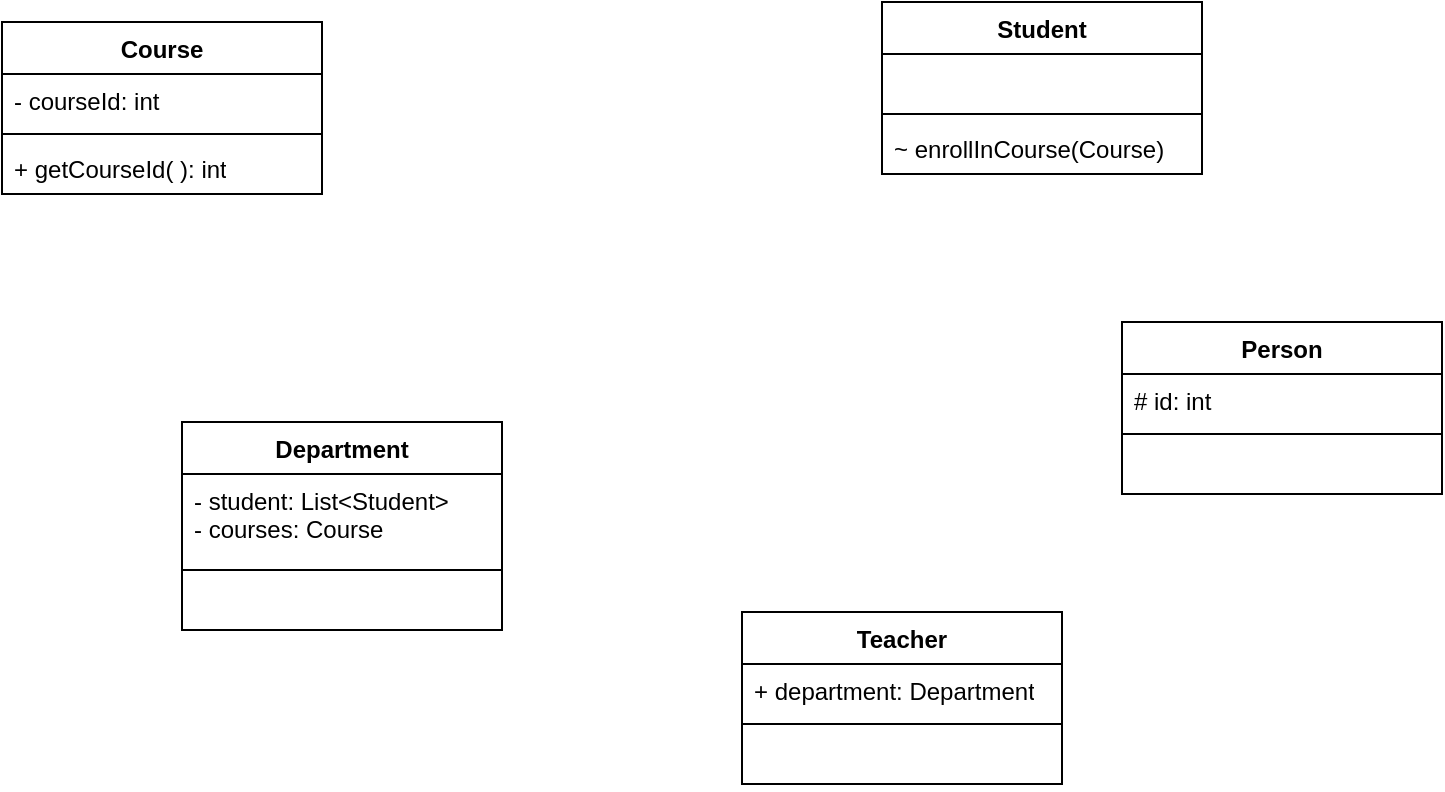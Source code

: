 <mxfile version="22.0.2" type="device">
  <diagram id="C5RBs43oDa-KdzZeNtuy" name="Page-1">
    <mxGraphModel dx="890" dy="423" grid="1" gridSize="10" guides="1" tooltips="1" connect="1" arrows="1" fold="1" page="1" pageScale="1" pageWidth="827" pageHeight="1169" math="0" shadow="0">
      <root>
        <mxCell id="WIyWlLk6GJQsqaUBKTNV-0" />
        <mxCell id="WIyWlLk6GJQsqaUBKTNV-1" parent="WIyWlLk6GJQsqaUBKTNV-0" />
        <mxCell id="ksozeIq-S2OwqsCbrZ-T-48" value="Course" style="swimlane;fontStyle=1;align=center;verticalAlign=top;childLayout=stackLayout;horizontal=1;startSize=26;horizontalStack=0;resizeParent=1;resizeParentMax=0;resizeLast=0;collapsible=1;marginBottom=0;whiteSpace=wrap;html=1;" vertex="1" parent="WIyWlLk6GJQsqaUBKTNV-1">
          <mxGeometry x="60" y="290" width="160" height="86" as="geometry" />
        </mxCell>
        <mxCell id="ksozeIq-S2OwqsCbrZ-T-49" value="- courseId&lt;span style=&quot;background-color: initial;&quot;&gt;: int&lt;/span&gt;" style="text;strokeColor=none;fillColor=none;align=left;verticalAlign=top;spacingLeft=4;spacingRight=4;overflow=hidden;rotatable=0;points=[[0,0.5],[1,0.5]];portConstraint=eastwest;whiteSpace=wrap;html=1;" vertex="1" parent="ksozeIq-S2OwqsCbrZ-T-48">
          <mxGeometry y="26" width="160" height="26" as="geometry" />
        </mxCell>
        <mxCell id="ksozeIq-S2OwqsCbrZ-T-50" value="" style="line;strokeWidth=1;fillColor=none;align=left;verticalAlign=middle;spacingTop=-1;spacingLeft=3;spacingRight=3;rotatable=0;labelPosition=right;points=[];portConstraint=eastwest;strokeColor=inherit;" vertex="1" parent="ksozeIq-S2OwqsCbrZ-T-48">
          <mxGeometry y="52" width="160" height="8" as="geometry" />
        </mxCell>
        <mxCell id="ksozeIq-S2OwqsCbrZ-T-51" value="+&amp;nbsp;getCourseId&lt;span style=&quot;background-color: initial;&quot;&gt;( ): int&lt;/span&gt;" style="text;strokeColor=none;fillColor=none;align=left;verticalAlign=top;spacingLeft=4;spacingRight=4;overflow=hidden;rotatable=0;points=[[0,0.5],[1,0.5]];portConstraint=eastwest;whiteSpace=wrap;html=1;" vertex="1" parent="ksozeIq-S2OwqsCbrZ-T-48">
          <mxGeometry y="60" width="160" height="26" as="geometry" />
        </mxCell>
        <mxCell id="ksozeIq-S2OwqsCbrZ-T-60" value="Student" style="swimlane;fontStyle=1;align=center;verticalAlign=top;childLayout=stackLayout;horizontal=1;startSize=26;horizontalStack=0;resizeParent=1;resizeParentMax=0;resizeLast=0;collapsible=1;marginBottom=0;whiteSpace=wrap;html=1;" vertex="1" parent="WIyWlLk6GJQsqaUBKTNV-1">
          <mxGeometry x="500" y="280" width="160" height="86" as="geometry" />
        </mxCell>
        <mxCell id="ksozeIq-S2OwqsCbrZ-T-61" value="&amp;nbsp;&amp;nbsp;" style="text;strokeColor=none;fillColor=none;align=left;verticalAlign=top;spacingLeft=4;spacingRight=4;overflow=hidden;rotatable=0;points=[[0,0.5],[1,0.5]];portConstraint=eastwest;whiteSpace=wrap;html=1;" vertex="1" parent="ksozeIq-S2OwqsCbrZ-T-60">
          <mxGeometry y="26" width="160" height="26" as="geometry" />
        </mxCell>
        <mxCell id="ksozeIq-S2OwqsCbrZ-T-62" value="" style="line;strokeWidth=1;fillColor=none;align=left;verticalAlign=middle;spacingTop=-1;spacingLeft=3;spacingRight=3;rotatable=0;labelPosition=right;points=[];portConstraint=eastwest;strokeColor=inherit;" vertex="1" parent="ksozeIq-S2OwqsCbrZ-T-60">
          <mxGeometry y="52" width="160" height="8" as="geometry" />
        </mxCell>
        <mxCell id="ksozeIq-S2OwqsCbrZ-T-63" value="~ enrollInCourse(Course)" style="text;strokeColor=none;fillColor=none;align=left;verticalAlign=top;spacingLeft=4;spacingRight=4;overflow=hidden;rotatable=0;points=[[0,0.5],[1,0.5]];portConstraint=eastwest;whiteSpace=wrap;html=1;" vertex="1" parent="ksozeIq-S2OwqsCbrZ-T-60">
          <mxGeometry y="60" width="160" height="26" as="geometry" />
        </mxCell>
        <mxCell id="ksozeIq-S2OwqsCbrZ-T-64" value="Person" style="swimlane;fontStyle=1;align=center;verticalAlign=top;childLayout=stackLayout;horizontal=1;startSize=26;horizontalStack=0;resizeParent=1;resizeParentMax=0;resizeLast=0;collapsible=1;marginBottom=0;whiteSpace=wrap;html=1;" vertex="1" parent="WIyWlLk6GJQsqaUBKTNV-1">
          <mxGeometry x="620" y="440" width="160" height="86" as="geometry" />
        </mxCell>
        <mxCell id="ksozeIq-S2OwqsCbrZ-T-65" value="# id: int" style="text;strokeColor=none;fillColor=none;align=left;verticalAlign=top;spacingLeft=4;spacingRight=4;overflow=hidden;rotatable=0;points=[[0,0.5],[1,0.5]];portConstraint=eastwest;whiteSpace=wrap;html=1;" vertex="1" parent="ksozeIq-S2OwqsCbrZ-T-64">
          <mxGeometry y="26" width="160" height="26" as="geometry" />
        </mxCell>
        <mxCell id="ksozeIq-S2OwqsCbrZ-T-66" value="" style="line;strokeWidth=1;fillColor=none;align=left;verticalAlign=middle;spacingTop=-1;spacingLeft=3;spacingRight=3;rotatable=0;labelPosition=right;points=[];portConstraint=eastwest;strokeColor=inherit;" vertex="1" parent="ksozeIq-S2OwqsCbrZ-T-64">
          <mxGeometry y="52" width="160" height="8" as="geometry" />
        </mxCell>
        <mxCell id="ksozeIq-S2OwqsCbrZ-T-67" value="&amp;nbsp;&amp;nbsp;" style="text;strokeColor=none;fillColor=none;align=left;verticalAlign=top;spacingLeft=4;spacingRight=4;overflow=hidden;rotatable=0;points=[[0,0.5],[1,0.5]];portConstraint=eastwest;whiteSpace=wrap;html=1;" vertex="1" parent="ksozeIq-S2OwqsCbrZ-T-64">
          <mxGeometry y="60" width="160" height="26" as="geometry" />
        </mxCell>
        <mxCell id="ksozeIq-S2OwqsCbrZ-T-68" value="Department" style="swimlane;fontStyle=1;align=center;verticalAlign=top;childLayout=stackLayout;horizontal=1;startSize=26;horizontalStack=0;resizeParent=1;resizeParentMax=0;resizeLast=0;collapsible=1;marginBottom=0;whiteSpace=wrap;html=1;" vertex="1" parent="WIyWlLk6GJQsqaUBKTNV-1">
          <mxGeometry x="150" y="490" width="160" height="104" as="geometry" />
        </mxCell>
        <mxCell id="ksozeIq-S2OwqsCbrZ-T-69" value="- student: List&amp;lt;Student&amp;gt;&lt;br&gt;- courses: Course" style="text;strokeColor=none;fillColor=none;align=left;verticalAlign=top;spacingLeft=4;spacingRight=4;overflow=hidden;rotatable=0;points=[[0,0.5],[1,0.5]];portConstraint=eastwest;whiteSpace=wrap;html=1;" vertex="1" parent="ksozeIq-S2OwqsCbrZ-T-68">
          <mxGeometry y="26" width="160" height="44" as="geometry" />
        </mxCell>
        <mxCell id="ksozeIq-S2OwqsCbrZ-T-70" value="" style="line;strokeWidth=1;fillColor=none;align=left;verticalAlign=middle;spacingTop=-1;spacingLeft=3;spacingRight=3;rotatable=0;labelPosition=right;points=[];portConstraint=eastwest;strokeColor=inherit;" vertex="1" parent="ksozeIq-S2OwqsCbrZ-T-68">
          <mxGeometry y="70" width="160" height="8" as="geometry" />
        </mxCell>
        <mxCell id="ksozeIq-S2OwqsCbrZ-T-71" value="&amp;nbsp;&amp;nbsp;" style="text;strokeColor=none;fillColor=none;align=left;verticalAlign=top;spacingLeft=4;spacingRight=4;overflow=hidden;rotatable=0;points=[[0,0.5],[1,0.5]];portConstraint=eastwest;whiteSpace=wrap;html=1;" vertex="1" parent="ksozeIq-S2OwqsCbrZ-T-68">
          <mxGeometry y="78" width="160" height="26" as="geometry" />
        </mxCell>
        <mxCell id="ksozeIq-S2OwqsCbrZ-T-72" value="Teacher" style="swimlane;fontStyle=1;align=center;verticalAlign=top;childLayout=stackLayout;horizontal=1;startSize=26;horizontalStack=0;resizeParent=1;resizeParentMax=0;resizeLast=0;collapsible=1;marginBottom=0;whiteSpace=wrap;html=1;" vertex="1" parent="WIyWlLk6GJQsqaUBKTNV-1">
          <mxGeometry x="430" y="585" width="160" height="86" as="geometry" />
        </mxCell>
        <mxCell id="ksozeIq-S2OwqsCbrZ-T-73" value="+ department: Department" style="text;strokeColor=none;fillColor=none;align=left;verticalAlign=top;spacingLeft=4;spacingRight=4;overflow=hidden;rotatable=0;points=[[0,0.5],[1,0.5]];portConstraint=eastwest;whiteSpace=wrap;html=1;" vertex="1" parent="ksozeIq-S2OwqsCbrZ-T-72">
          <mxGeometry y="26" width="160" height="26" as="geometry" />
        </mxCell>
        <mxCell id="ksozeIq-S2OwqsCbrZ-T-74" value="" style="line;strokeWidth=1;fillColor=none;align=left;verticalAlign=middle;spacingTop=-1;spacingLeft=3;spacingRight=3;rotatable=0;labelPosition=right;points=[];portConstraint=eastwest;strokeColor=inherit;" vertex="1" parent="ksozeIq-S2OwqsCbrZ-T-72">
          <mxGeometry y="52" width="160" height="8" as="geometry" />
        </mxCell>
        <mxCell id="ksozeIq-S2OwqsCbrZ-T-75" value="&amp;nbsp;&amp;nbsp;" style="text;strokeColor=none;fillColor=none;align=left;verticalAlign=top;spacingLeft=4;spacingRight=4;overflow=hidden;rotatable=0;points=[[0,0.5],[1,0.5]];portConstraint=eastwest;whiteSpace=wrap;html=1;" vertex="1" parent="ksozeIq-S2OwqsCbrZ-T-72">
          <mxGeometry y="60" width="160" height="26" as="geometry" />
        </mxCell>
      </root>
    </mxGraphModel>
  </diagram>
</mxfile>
